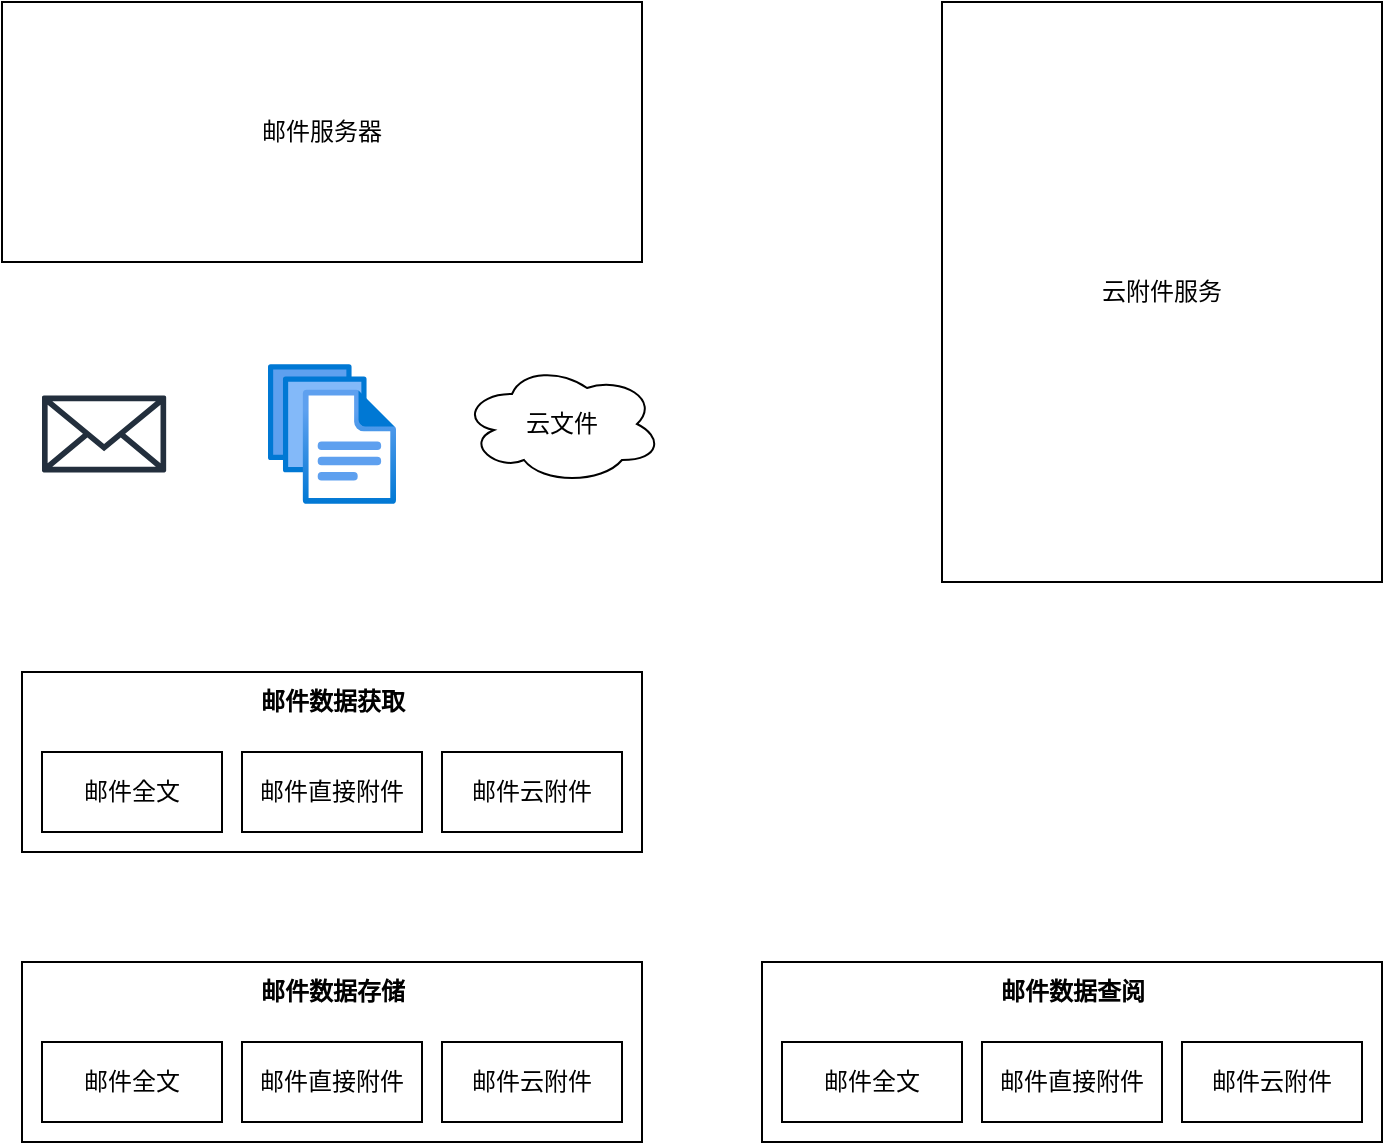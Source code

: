 <mxfile version="24.0.7" type="github">
  <diagram name="Page-1" id="2cc2dc42-3aac-f2a9-1cec-7a8b7cbee084">
    <mxGraphModel dx="1036" dy="551" grid="1" gridSize="10" guides="1" tooltips="1" connect="1" arrows="1" fold="1" page="1" pageScale="1" pageWidth="1100" pageHeight="850" background="#ffffff" math="0" shadow="0">
      <root>
        <mxCell id="0" />
        <mxCell id="1" parent="0" />
        <mxCell id="qslkuZr9vhgTGbDBoS_L-1" value="邮件服务器" style="rounded=0;whiteSpace=wrap;html=1;" vertex="1" parent="1">
          <mxGeometry x="160" y="90" width="320" height="130" as="geometry" />
        </mxCell>
        <mxCell id="qslkuZr9vhgTGbDBoS_L-2" value="云附件服务" style="rounded=0;whiteSpace=wrap;html=1;" vertex="1" parent="1">
          <mxGeometry x="630" y="90" width="220" height="290" as="geometry" />
        </mxCell>
        <mxCell id="qslkuZr9vhgTGbDBoS_L-3" value="" style="sketch=0;outlineConnect=0;fontColor=#232F3E;gradientColor=none;fillColor=#232F3D;strokeColor=none;dashed=0;verticalLabelPosition=bottom;verticalAlign=top;align=center;html=1;fontSize=12;fontStyle=0;aspect=fixed;pointerEvents=1;shape=mxgraph.aws4.email_2;" vertex="1" parent="1">
          <mxGeometry x="180" y="286.5" width="62.08" height="39" as="geometry" />
        </mxCell>
        <mxCell id="qslkuZr9vhgTGbDBoS_L-7" value="" style="image;aspect=fixed;html=1;points=[];align=center;fontSize=12;image=img/lib/azure2/general/Files.svg;" vertex="1" parent="1">
          <mxGeometry x="293" y="271" width="64" height="70" as="geometry" />
        </mxCell>
        <mxCell id="qslkuZr9vhgTGbDBoS_L-12" value="" style="group" vertex="1" connectable="0" parent="1">
          <mxGeometry x="170" y="425" width="310" height="90" as="geometry" />
        </mxCell>
        <mxCell id="qslkuZr9vhgTGbDBoS_L-4" value="" style="rounded=0;whiteSpace=wrap;html=1;" vertex="1" parent="qslkuZr9vhgTGbDBoS_L-12">
          <mxGeometry width="310" height="90" as="geometry" />
        </mxCell>
        <mxCell id="qslkuZr9vhgTGbDBoS_L-8" value="邮件全文" style="rounded=0;whiteSpace=wrap;html=1;" vertex="1" parent="qslkuZr9vhgTGbDBoS_L-12">
          <mxGeometry x="10" y="40" width="90" height="40" as="geometry" />
        </mxCell>
        <mxCell id="qslkuZr9vhgTGbDBoS_L-9" value="邮件直接附件" style="rounded=0;whiteSpace=wrap;html=1;" vertex="1" parent="qslkuZr9vhgTGbDBoS_L-12">
          <mxGeometry x="110" y="40" width="90" height="40" as="geometry" />
        </mxCell>
        <mxCell id="qslkuZr9vhgTGbDBoS_L-10" value="邮件云附件" style="rounded=0;whiteSpace=wrap;html=1;" vertex="1" parent="qslkuZr9vhgTGbDBoS_L-12">
          <mxGeometry x="210" y="40" width="90" height="40" as="geometry" />
        </mxCell>
        <mxCell id="qslkuZr9vhgTGbDBoS_L-11" value="邮件数据获取" style="text;html=1;align=center;verticalAlign=middle;resizable=0;points=[];autosize=1;strokeColor=none;fillColor=none;fontStyle=1" vertex="1" parent="qslkuZr9vhgTGbDBoS_L-12">
          <mxGeometry x="105" width="100" height="30" as="geometry" />
        </mxCell>
        <mxCell id="qslkuZr9vhgTGbDBoS_L-18" value="" style="group" vertex="1" connectable="0" parent="1">
          <mxGeometry x="170" y="570" width="310" height="90" as="geometry" />
        </mxCell>
        <mxCell id="qslkuZr9vhgTGbDBoS_L-19" value="" style="rounded=0;whiteSpace=wrap;html=1;" vertex="1" parent="qslkuZr9vhgTGbDBoS_L-18">
          <mxGeometry width="310" height="90" as="geometry" />
        </mxCell>
        <mxCell id="qslkuZr9vhgTGbDBoS_L-20" value="邮件全文" style="rounded=0;whiteSpace=wrap;html=1;" vertex="1" parent="qslkuZr9vhgTGbDBoS_L-18">
          <mxGeometry x="10" y="40" width="90" height="40" as="geometry" />
        </mxCell>
        <mxCell id="qslkuZr9vhgTGbDBoS_L-21" value="邮件直接附件" style="rounded=0;whiteSpace=wrap;html=1;" vertex="1" parent="qslkuZr9vhgTGbDBoS_L-18">
          <mxGeometry x="110" y="40" width="90" height="40" as="geometry" />
        </mxCell>
        <mxCell id="qslkuZr9vhgTGbDBoS_L-22" value="邮件云附件" style="rounded=0;whiteSpace=wrap;html=1;" vertex="1" parent="qslkuZr9vhgTGbDBoS_L-18">
          <mxGeometry x="210" y="40" width="90" height="40" as="geometry" />
        </mxCell>
        <mxCell id="qslkuZr9vhgTGbDBoS_L-23" value="邮件数据存储" style="text;html=1;align=center;verticalAlign=middle;resizable=0;points=[];autosize=1;strokeColor=none;fillColor=none;fontStyle=1" vertex="1" parent="qslkuZr9vhgTGbDBoS_L-18">
          <mxGeometry x="105" width="100" height="30" as="geometry" />
        </mxCell>
        <mxCell id="qslkuZr9vhgTGbDBoS_L-24" value="" style="group" vertex="1" connectable="0" parent="1">
          <mxGeometry x="540" y="570" width="310" height="90" as="geometry" />
        </mxCell>
        <mxCell id="qslkuZr9vhgTGbDBoS_L-25" value="" style="rounded=0;whiteSpace=wrap;html=1;" vertex="1" parent="qslkuZr9vhgTGbDBoS_L-24">
          <mxGeometry width="310" height="90" as="geometry" />
        </mxCell>
        <mxCell id="qslkuZr9vhgTGbDBoS_L-26" value="邮件全文" style="rounded=0;whiteSpace=wrap;html=1;" vertex="1" parent="qslkuZr9vhgTGbDBoS_L-24">
          <mxGeometry x="10" y="40" width="90" height="40" as="geometry" />
        </mxCell>
        <mxCell id="qslkuZr9vhgTGbDBoS_L-27" value="邮件直接附件" style="rounded=0;whiteSpace=wrap;html=1;" vertex="1" parent="qslkuZr9vhgTGbDBoS_L-24">
          <mxGeometry x="110" y="40" width="90" height="40" as="geometry" />
        </mxCell>
        <mxCell id="qslkuZr9vhgTGbDBoS_L-28" value="邮件云附件" style="rounded=0;whiteSpace=wrap;html=1;" vertex="1" parent="qslkuZr9vhgTGbDBoS_L-24">
          <mxGeometry x="210" y="40" width="90" height="40" as="geometry" />
        </mxCell>
        <mxCell id="qslkuZr9vhgTGbDBoS_L-29" value="邮件数据查阅" style="text;html=1;align=center;verticalAlign=middle;resizable=0;points=[];autosize=1;strokeColor=none;fillColor=none;fontStyle=1" vertex="1" parent="qslkuZr9vhgTGbDBoS_L-24">
          <mxGeometry x="105" width="100" height="30" as="geometry" />
        </mxCell>
        <mxCell id="qslkuZr9vhgTGbDBoS_L-30" value="云文件" style="ellipse;shape=cloud;whiteSpace=wrap;html=1;align=center;" vertex="1" parent="1">
          <mxGeometry x="390" y="271" width="100" height="60" as="geometry" />
        </mxCell>
      </root>
    </mxGraphModel>
  </diagram>
</mxfile>
